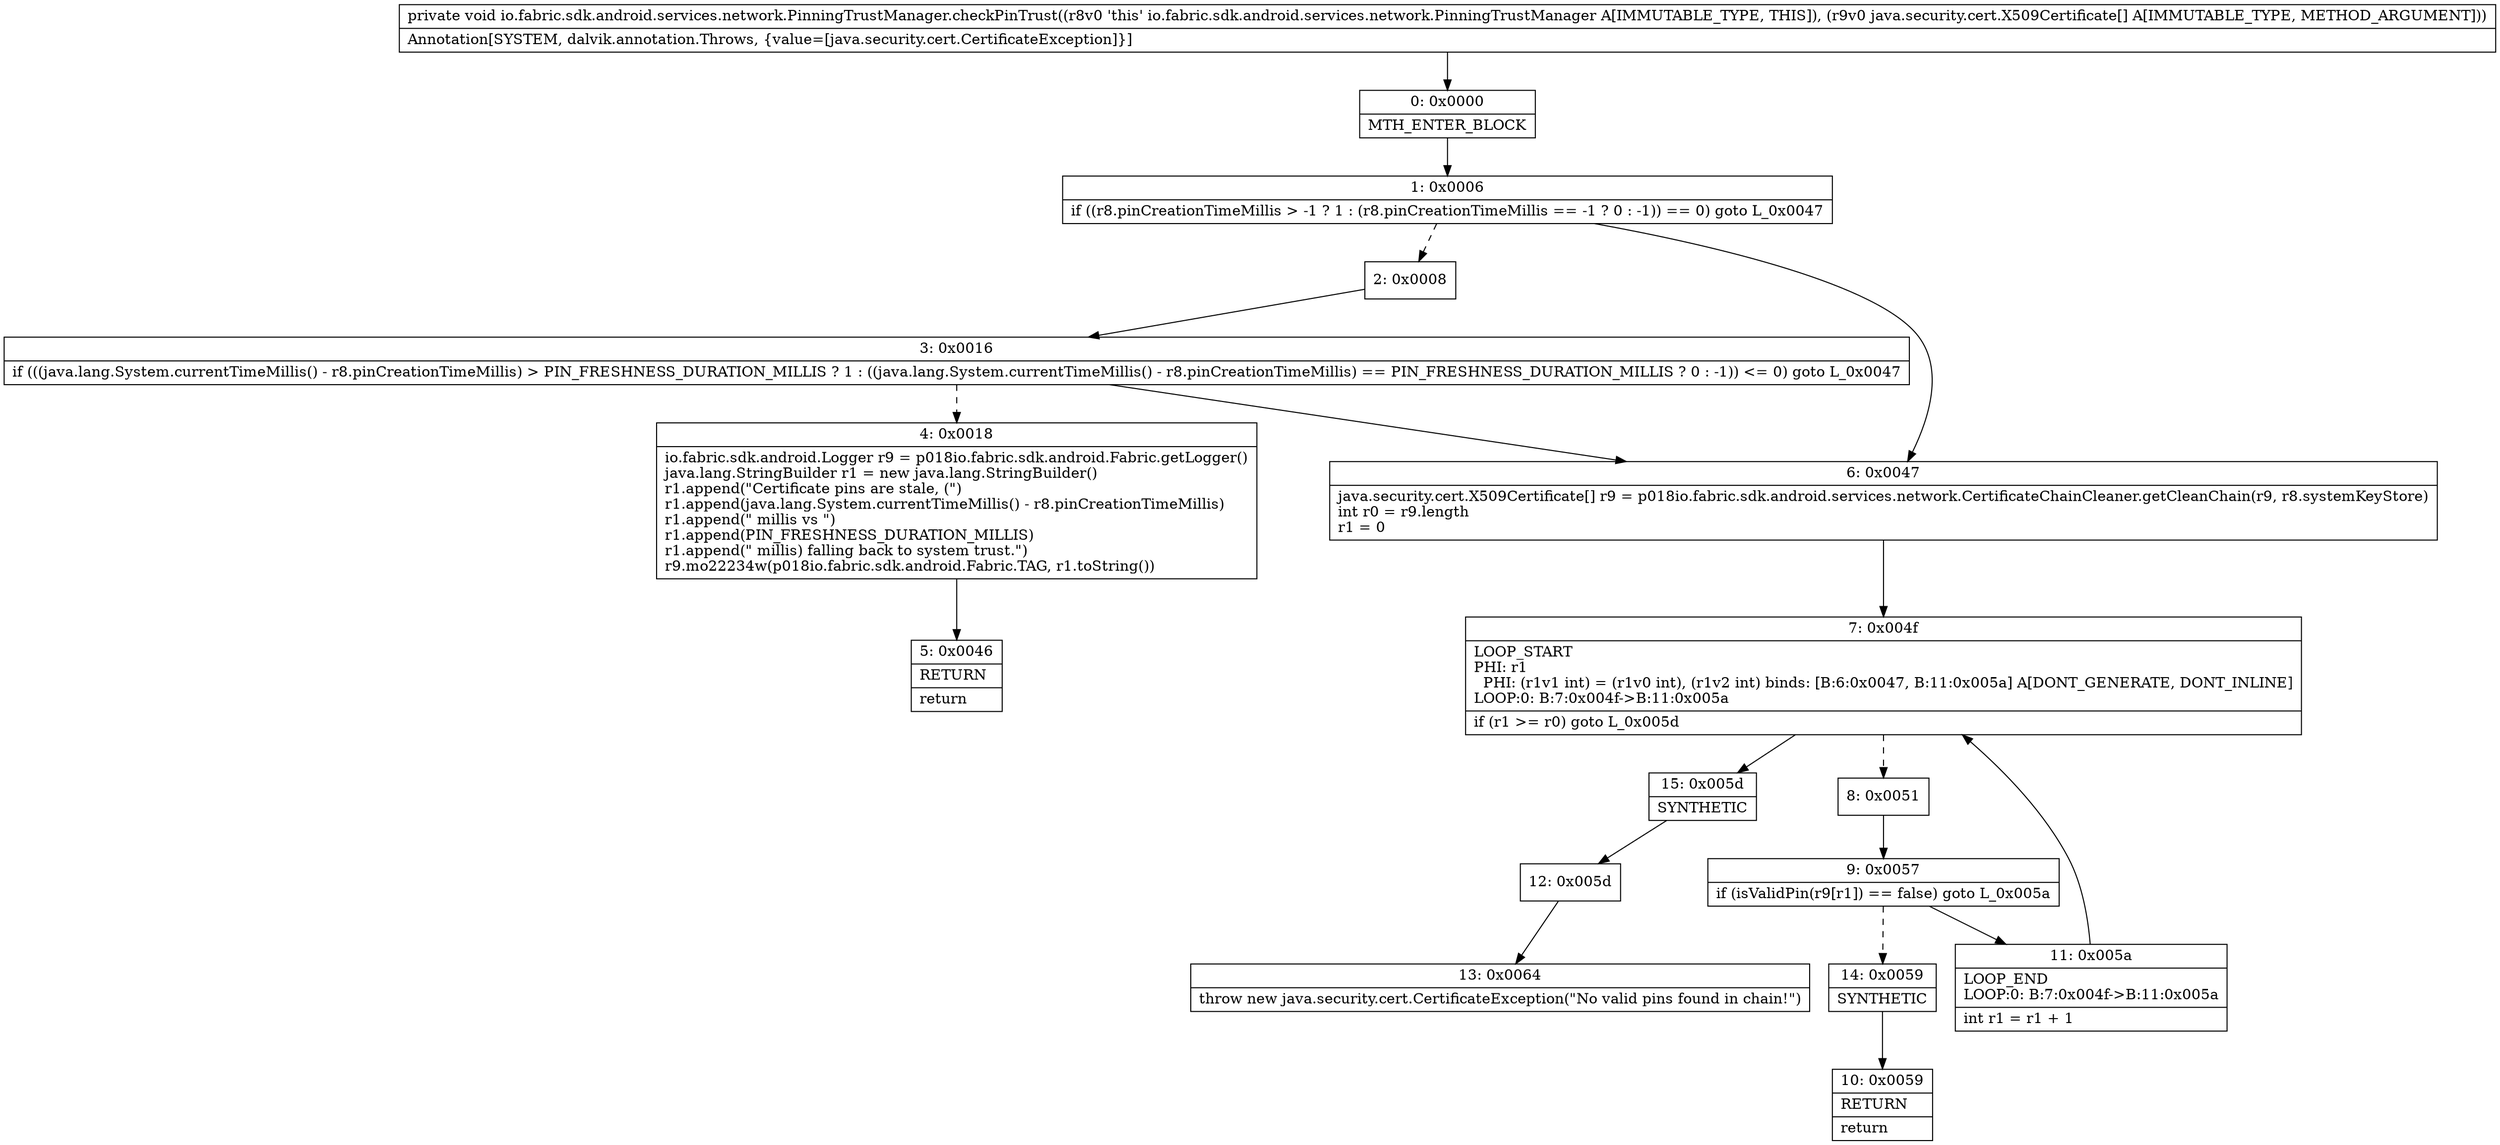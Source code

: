 digraph "CFG forio.fabric.sdk.android.services.network.PinningTrustManager.checkPinTrust([Ljava\/security\/cert\/X509Certificate;)V" {
Node_0 [shape=record,label="{0\:\ 0x0000|MTH_ENTER_BLOCK\l}"];
Node_1 [shape=record,label="{1\:\ 0x0006|if ((r8.pinCreationTimeMillis \> \-1 ? 1 : (r8.pinCreationTimeMillis == \-1 ? 0 : \-1)) == 0) goto L_0x0047\l}"];
Node_2 [shape=record,label="{2\:\ 0x0008}"];
Node_3 [shape=record,label="{3\:\ 0x0016|if (((java.lang.System.currentTimeMillis() \- r8.pinCreationTimeMillis) \> PIN_FRESHNESS_DURATION_MILLIS ? 1 : ((java.lang.System.currentTimeMillis() \- r8.pinCreationTimeMillis) == PIN_FRESHNESS_DURATION_MILLIS ? 0 : \-1)) \<= 0) goto L_0x0047\l}"];
Node_4 [shape=record,label="{4\:\ 0x0018|io.fabric.sdk.android.Logger r9 = p018io.fabric.sdk.android.Fabric.getLogger()\ljava.lang.StringBuilder r1 = new java.lang.StringBuilder()\lr1.append(\"Certificate pins are stale, (\")\lr1.append(java.lang.System.currentTimeMillis() \- r8.pinCreationTimeMillis)\lr1.append(\" millis vs \")\lr1.append(PIN_FRESHNESS_DURATION_MILLIS)\lr1.append(\" millis) falling back to system trust.\")\lr9.mo22234w(p018io.fabric.sdk.android.Fabric.TAG, r1.toString())\l}"];
Node_5 [shape=record,label="{5\:\ 0x0046|RETURN\l|return\l}"];
Node_6 [shape=record,label="{6\:\ 0x0047|java.security.cert.X509Certificate[] r9 = p018io.fabric.sdk.android.services.network.CertificateChainCleaner.getCleanChain(r9, r8.systemKeyStore)\lint r0 = r9.length\lr1 = 0\l}"];
Node_7 [shape=record,label="{7\:\ 0x004f|LOOP_START\lPHI: r1 \l  PHI: (r1v1 int) = (r1v0 int), (r1v2 int) binds: [B:6:0x0047, B:11:0x005a] A[DONT_GENERATE, DONT_INLINE]\lLOOP:0: B:7:0x004f\-\>B:11:0x005a\l|if (r1 \>= r0) goto L_0x005d\l}"];
Node_8 [shape=record,label="{8\:\ 0x0051}"];
Node_9 [shape=record,label="{9\:\ 0x0057|if (isValidPin(r9[r1]) == false) goto L_0x005a\l}"];
Node_10 [shape=record,label="{10\:\ 0x0059|RETURN\l|return\l}"];
Node_11 [shape=record,label="{11\:\ 0x005a|LOOP_END\lLOOP:0: B:7:0x004f\-\>B:11:0x005a\l|int r1 = r1 + 1\l}"];
Node_12 [shape=record,label="{12\:\ 0x005d}"];
Node_13 [shape=record,label="{13\:\ 0x0064|throw new java.security.cert.CertificateException(\"No valid pins found in chain!\")\l}"];
Node_14 [shape=record,label="{14\:\ 0x0059|SYNTHETIC\l}"];
Node_15 [shape=record,label="{15\:\ 0x005d|SYNTHETIC\l}"];
MethodNode[shape=record,label="{private void io.fabric.sdk.android.services.network.PinningTrustManager.checkPinTrust((r8v0 'this' io.fabric.sdk.android.services.network.PinningTrustManager A[IMMUTABLE_TYPE, THIS]), (r9v0 java.security.cert.X509Certificate[] A[IMMUTABLE_TYPE, METHOD_ARGUMENT]))  | Annotation[SYSTEM, dalvik.annotation.Throws, \{value=[java.security.cert.CertificateException]\}]\l}"];
MethodNode -> Node_0;
Node_0 -> Node_1;
Node_1 -> Node_2[style=dashed];
Node_1 -> Node_6;
Node_2 -> Node_3;
Node_3 -> Node_4[style=dashed];
Node_3 -> Node_6;
Node_4 -> Node_5;
Node_6 -> Node_7;
Node_7 -> Node_8[style=dashed];
Node_7 -> Node_15;
Node_8 -> Node_9;
Node_9 -> Node_11;
Node_9 -> Node_14[style=dashed];
Node_11 -> Node_7;
Node_12 -> Node_13;
Node_14 -> Node_10;
Node_15 -> Node_12;
}

